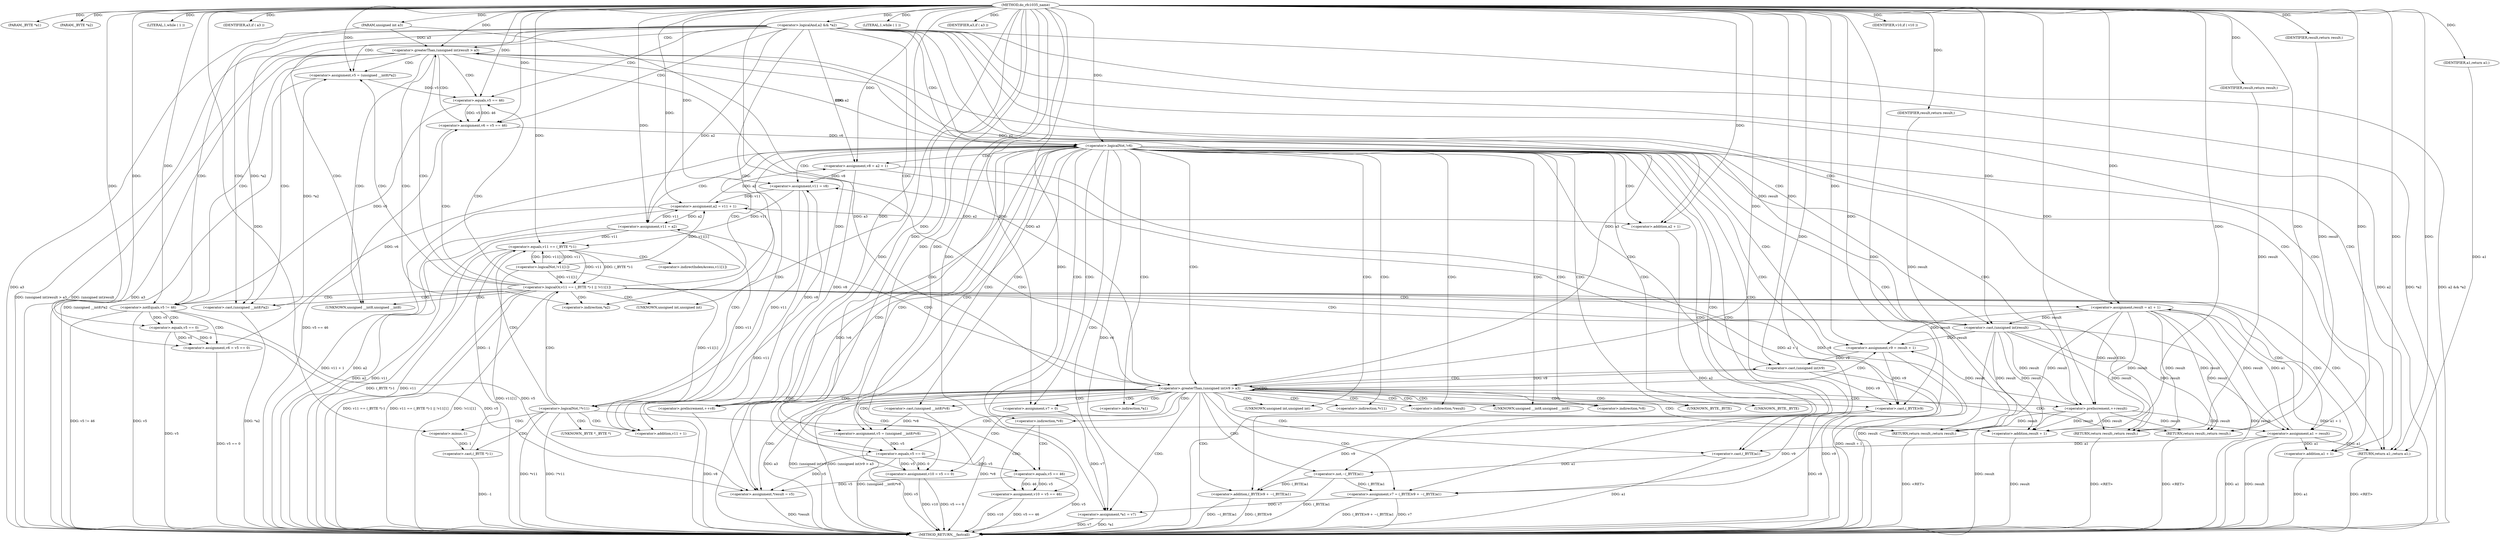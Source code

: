 digraph do_rfc1035_name {  
"1000109" [label = "(METHOD,do_rfc1035_name)" ]
"1000278" [label = "(METHOD_RETURN,__fastcall)" ]
"1000110" [label = "(PARAM,_BYTE *a1)" ]
"1000111" [label = "(PARAM,_BYTE *a2)" ]
"1000112" [label = "(PARAM,unsigned int a3)" ]
"1000123" [label = "(<operator>.logicalAnd,a2 && *a2)" ]
"1000129" [label = "(LITERAL,1,while ( 1 ))" ]
"1000131" [label = "(<operator>.assignment,result = a1 + 1)" ]
"1000133" [label = "(<operator>.addition,a1 + 1)" ]
"1000137" [label = "(IDENTIFIER,a3,if ( a3 ))" ]
"1000140" [label = "(<operator>.greaterThan,(unsigned int)result > a3)" ]
"1000141" [label = "(<operator>.cast,(unsigned int)result)" ]
"1000146" [label = "(<operator>.assignment,v5 = (unsigned __int8)*a2)" ]
"1000148" [label = "(<operator>.cast,(unsigned __int8)*a2)" ]
"1000152" [label = "(<operator>.assignment,v6 = v5 == 46)" ]
"1000154" [label = "(<operator>.equals,v5 == 46)" ]
"1000158" [label = "(<operator>.notEquals,v5 != 46)" ]
"1000161" [label = "(<operator>.assignment,v6 = v5 == 0)" ]
"1000163" [label = "(<operator>.equals,v5 == 0)" ]
"1000167" [label = "(<operator>.logicalNot,!v6)" ]
"1000170" [label = "(<operator>.assignment,v8 = a2 + 1)" ]
"1000172" [label = "(<operator>.addition,a2 + 1)" ]
"1000176" [label = "(LITERAL,1,while ( 1 ))" ]
"1000178" [label = "(<operator>.assignment,v9 = result + 1)" ]
"1000180" [label = "(<operator>.addition,result + 1)" ]
"1000184" [label = "(IDENTIFIER,a3,if ( a3 ))" ]
"1000187" [label = "(<operator>.greaterThan,(unsigned int)v9 > a3)" ]
"1000188" [label = "(<operator>.cast,(unsigned int)v9)" ]
"1000192" [label = "(RETURN,return result;,return result;)" ]
"1000193" [label = "(IDENTIFIER,result,return result;)" ]
"1000194" [label = "(<operator>.assignment,*result = v5)" ]
"1000198" [label = "(<operator>.assignment,v5 = (unsigned __int8)*v8)" ]
"1000200" [label = "(<operator>.cast,(unsigned __int8)*v8)" ]
"1000204" [label = "(<operator>.assignment,v11 = v8)" ]
"1000207" [label = "(<operator>.assignment,v10 = v5 == 0)" ]
"1000209" [label = "(<operator>.equals,v5 == 0)" ]
"1000215" [label = "(<operator>.assignment,v10 = v5 == 46)" ]
"1000217" [label = "(<operator>.equals,v5 == 46)" ]
"1000220" [label = "(<operator>.preIncrement,++v8)" ]
"1000222" [label = "(<operator>.assignment,v7 = (_BYTE)v9 + ~(_BYTE)a1)" ]
"1000224" [label = "(<operator>.addition,(_BYTE)v9 + ~(_BYTE)a1)" ]
"1000225" [label = "(<operator>.cast,(_BYTE)v9)" ]
"1000228" [label = "(<operator>.not,~(_BYTE)a1)" ]
"1000229" [label = "(<operator>.cast,(_BYTE)a1)" ]
"1000232" [label = "(<operator>.preIncrement,++result)" ]
"1000235" [label = "(IDENTIFIER,v10,if ( v10 ))" ]
"1000237" [label = "(<operator>.assignment,v7 = 0)" ]
"1000240" [label = "(<operator>.assignment,v11 = a2)" ]
"1000244" [label = "(<operator>.assignment,*a1 = v7)" ]
"1000249" [label = "(<operator>.logicalNot,!*v11)" ]
"1000252" [label = "(RETURN,return result;,return result;)" ]
"1000253" [label = "(IDENTIFIER,result,return result;)" ]
"1000254" [label = "(<operator>.assignment,a2 = v11 + 1)" ]
"1000256" [label = "(<operator>.addition,v11 + 1)" ]
"1000260" [label = "(<operator>.logicalOr,v11 == (_BYTE *)-1 || !v11[1])" ]
"1000261" [label = "(<operator>.equals,v11 == (_BYTE *)-1)" ]
"1000263" [label = "(<operator>.cast,(_BYTE *)-1)" ]
"1000265" [label = "(<operator>.minus,-1)" ]
"1000267" [label = "(<operator>.logicalNot,!v11[1])" ]
"1000271" [label = "(RETURN,return result;,return result;)" ]
"1000272" [label = "(IDENTIFIER,result,return result;)" ]
"1000273" [label = "(<operator>.assignment,a1 = result)" ]
"1000276" [label = "(RETURN,return a1;,return a1;)" ]
"1000277" [label = "(IDENTIFIER,a1,return a1;)" ]
"1000142" [label = "(UNKNOWN,unsigned int,unsigned int)" ]
"1000149" [label = "(UNKNOWN,unsigned __int8,unsigned __int8)" ]
"1000150" [label = "(<operator>.indirection,*a2)" ]
"1000189" [label = "(UNKNOWN,unsigned int,unsigned int)" ]
"1000195" [label = "(<operator>.indirection,*result)" ]
"1000201" [label = "(UNKNOWN,unsigned __int8,unsigned __int8)" ]
"1000202" [label = "(<operator>.indirection,*v8)" ]
"1000213" [label = "(<operator>.indirection,*v8)" ]
"1000226" [label = "(UNKNOWN,_BYTE,_BYTE)" ]
"1000230" [label = "(UNKNOWN,_BYTE,_BYTE)" ]
"1000245" [label = "(<operator>.indirection,*a1)" ]
"1000250" [label = "(<operator>.indirection,*v11)" ]
"1000264" [label = "(UNKNOWN,_BYTE *,_BYTE *)" ]
"1000268" [label = "(<operator>.indirectIndexAccess,v11[1])" ]
  "1000276" -> "1000278"  [ label = "DDG: <RET>"] 
  "1000252" -> "1000278"  [ label = "DDG: <RET>"] 
  "1000161" -> "1000278"  [ label = "DDG: v5 == 0"] 
  "1000263" -> "1000278"  [ label = "DDG: -1"] 
  "1000240" -> "1000278"  [ label = "DDG: a2"] 
  "1000140" -> "1000278"  [ label = "DDG: (unsigned int)result > a3"] 
  "1000260" -> "1000278"  [ label = "DDG: v11 == (_BYTE *)-1 || !v11[1]"] 
  "1000180" -> "1000278"  [ label = "DDG: result"] 
  "1000163" -> "1000278"  [ label = "DDG: v5"] 
  "1000167" -> "1000278"  [ label = "DDG: !v6"] 
  "1000140" -> "1000278"  [ label = "DDG: a3"] 
  "1000260" -> "1000278"  [ label = "DDG: !v11[1]"] 
  "1000217" -> "1000278"  [ label = "DDG: v5"] 
  "1000141" -> "1000278"  [ label = "DDG: result"] 
  "1000204" -> "1000278"  [ label = "DDG: v11"] 
  "1000198" -> "1000278"  [ label = "DDG: (unsigned __int8)*v8"] 
  "1000187" -> "1000278"  [ label = "DDG: a3"] 
  "1000222" -> "1000278"  [ label = "DDG: v7"] 
  "1000123" -> "1000278"  [ label = "DDG: a2"] 
  "1000232" -> "1000278"  [ label = "DDG: result"] 
  "1000215" -> "1000278"  [ label = "DDG: v5 == 46"] 
  "1000228" -> "1000278"  [ label = "DDG: (_BYTE)a1"] 
  "1000220" -> "1000278"  [ label = "DDG: v8"] 
  "1000254" -> "1000278"  [ label = "DDG: v11 + 1"] 
  "1000273" -> "1000278"  [ label = "DDG: a1"] 
  "1000133" -> "1000278"  [ label = "DDG: a1"] 
  "1000225" -> "1000278"  [ label = "DDG: v9"] 
  "1000240" -> "1000278"  [ label = "DDG: v11"] 
  "1000249" -> "1000278"  [ label = "DDG: *v11"] 
  "1000267" -> "1000278"  [ label = "DDG: v11[1]"] 
  "1000131" -> "1000278"  [ label = "DDG: a1 + 1"] 
  "1000222" -> "1000278"  [ label = "DDG: (_BYTE)v9 + ~(_BYTE)a1"] 
  "1000148" -> "1000278"  [ label = "DDG: *a2"] 
  "1000178" -> "1000278"  [ label = "DDG: result + 1"] 
  "1000146" -> "1000278"  [ label = "DDG: (unsigned __int8)*a2"] 
  "1000158" -> "1000278"  [ label = "DDG: v5 != 46"] 
  "1000244" -> "1000278"  [ label = "DDG: v7"] 
  "1000188" -> "1000278"  [ label = "DDG: v9"] 
  "1000261" -> "1000278"  [ label = "DDG: (_BYTE *)-1"] 
  "1000158" -> "1000278"  [ label = "DDG: v5"] 
  "1000254" -> "1000278"  [ label = "DDG: a2"] 
  "1000273" -> "1000278"  [ label = "DDG: result"] 
  "1000249" -> "1000278"  [ label = "DDG: !*v11"] 
  "1000260" -> "1000278"  [ label = "DDG: v11 == (_BYTE *)-1"] 
  "1000224" -> "1000278"  [ label = "DDG: (_BYTE)v9"] 
  "1000229" -> "1000278"  [ label = "DDG: a1"] 
  "1000170" -> "1000278"  [ label = "DDG: v8"] 
  "1000207" -> "1000278"  [ label = "DDG: v5 == 0"] 
  "1000187" -> "1000278"  [ label = "DDG: (unsigned int)v9"] 
  "1000207" -> "1000278"  [ label = "DDG: v10"] 
  "1000140" -> "1000278"  [ label = "DDG: (unsigned int)result"] 
  "1000123" -> "1000278"  [ label = "DDG: *a2"] 
  "1000187" -> "1000278"  [ label = "DDG: (unsigned int)v9 > a3"] 
  "1000224" -> "1000278"  [ label = "DDG: ~(_BYTE)a1"] 
  "1000215" -> "1000278"  [ label = "DDG: v10"] 
  "1000172" -> "1000278"  [ label = "DDG: a2"] 
  "1000209" -> "1000278"  [ label = "DDG: v5"] 
  "1000112" -> "1000278"  [ label = "DDG: a3"] 
  "1000194" -> "1000278"  [ label = "DDG: *result"] 
  "1000261" -> "1000278"  [ label = "DDG: v11"] 
  "1000170" -> "1000278"  [ label = "DDG: a2 + 1"] 
  "1000200" -> "1000278"  [ label = "DDG: *v8"] 
  "1000152" -> "1000278"  [ label = "DDG: v5 == 46"] 
  "1000244" -> "1000278"  [ label = "DDG: *a1"] 
  "1000123" -> "1000278"  [ label = "DDG: a2 && *a2"] 
  "1000167" -> "1000278"  [ label = "DDG: v6"] 
  "1000131" -> "1000278"  [ label = "DDG: result"] 
  "1000271" -> "1000278"  [ label = "DDG: <RET>"] 
  "1000192" -> "1000278"  [ label = "DDG: <RET>"] 
  "1000109" -> "1000110"  [ label = "DDG: "] 
  "1000109" -> "1000111"  [ label = "DDG: "] 
  "1000109" -> "1000112"  [ label = "DDG: "] 
  "1000109" -> "1000123"  [ label = "DDG: "] 
  "1000109" -> "1000129"  [ label = "DDG: "] 
  "1000273" -> "1000131"  [ label = "DDG: a1"] 
  "1000109" -> "1000131"  [ label = "DDG: "] 
  "1000273" -> "1000133"  [ label = "DDG: a1"] 
  "1000109" -> "1000133"  [ label = "DDG: "] 
  "1000109" -> "1000137"  [ label = "DDG: "] 
  "1000141" -> "1000140"  [ label = "DDG: result"] 
  "1000131" -> "1000141"  [ label = "DDG: result"] 
  "1000109" -> "1000141"  [ label = "DDG: "] 
  "1000187" -> "1000140"  [ label = "DDG: a3"] 
  "1000112" -> "1000140"  [ label = "DDG: a3"] 
  "1000109" -> "1000140"  [ label = "DDG: "] 
  "1000148" -> "1000146"  [ label = "DDG: *a2"] 
  "1000109" -> "1000146"  [ label = "DDG: "] 
  "1000123" -> "1000148"  [ label = "DDG: *a2"] 
  "1000154" -> "1000152"  [ label = "DDG: v5"] 
  "1000154" -> "1000152"  [ label = "DDG: 46"] 
  "1000109" -> "1000152"  [ label = "DDG: "] 
  "1000146" -> "1000154"  [ label = "DDG: v5"] 
  "1000109" -> "1000154"  [ label = "DDG: "] 
  "1000154" -> "1000158"  [ label = "DDG: v5"] 
  "1000109" -> "1000158"  [ label = "DDG: "] 
  "1000163" -> "1000161"  [ label = "DDG: v5"] 
  "1000163" -> "1000161"  [ label = "DDG: 0"] 
  "1000109" -> "1000161"  [ label = "DDG: "] 
  "1000158" -> "1000163"  [ label = "DDG: v5"] 
  "1000109" -> "1000163"  [ label = "DDG: "] 
  "1000152" -> "1000167"  [ label = "DDG: v6"] 
  "1000161" -> "1000167"  [ label = "DDG: v6"] 
  "1000109" -> "1000167"  [ label = "DDG: "] 
  "1000123" -> "1000170"  [ label = "DDG: a2"] 
  "1000254" -> "1000170"  [ label = "DDG: a2"] 
  "1000109" -> "1000170"  [ label = "DDG: "] 
  "1000123" -> "1000172"  [ label = "DDG: a2"] 
  "1000254" -> "1000172"  [ label = "DDG: a2"] 
  "1000109" -> "1000172"  [ label = "DDG: "] 
  "1000109" -> "1000176"  [ label = "DDG: "] 
  "1000141" -> "1000178"  [ label = "DDG: result"] 
  "1000232" -> "1000178"  [ label = "DDG: result"] 
  "1000131" -> "1000178"  [ label = "DDG: result"] 
  "1000109" -> "1000178"  [ label = "DDG: "] 
  "1000141" -> "1000180"  [ label = "DDG: result"] 
  "1000232" -> "1000180"  [ label = "DDG: result"] 
  "1000131" -> "1000180"  [ label = "DDG: result"] 
  "1000109" -> "1000180"  [ label = "DDG: "] 
  "1000109" -> "1000184"  [ label = "DDG: "] 
  "1000188" -> "1000187"  [ label = "DDG: v9"] 
  "1000178" -> "1000188"  [ label = "DDG: v9"] 
  "1000109" -> "1000188"  [ label = "DDG: "] 
  "1000140" -> "1000187"  [ label = "DDG: a3"] 
  "1000112" -> "1000187"  [ label = "DDG: a3"] 
  "1000109" -> "1000187"  [ label = "DDG: "] 
  "1000193" -> "1000192"  [ label = "DDG: result"] 
  "1000141" -> "1000192"  [ label = "DDG: result"] 
  "1000232" -> "1000192"  [ label = "DDG: result"] 
  "1000131" -> "1000192"  [ label = "DDG: result"] 
  "1000109" -> "1000192"  [ label = "DDG: "] 
  "1000109" -> "1000193"  [ label = "DDG: "] 
  "1000163" -> "1000194"  [ label = "DDG: v5"] 
  "1000217" -> "1000194"  [ label = "DDG: v5"] 
  "1000158" -> "1000194"  [ label = "DDG: v5"] 
  "1000209" -> "1000194"  [ label = "DDG: v5"] 
  "1000109" -> "1000194"  [ label = "DDG: "] 
  "1000200" -> "1000198"  [ label = "DDG: *v8"] 
  "1000109" -> "1000198"  [ label = "DDG: "] 
  "1000220" -> "1000204"  [ label = "DDG: v8"] 
  "1000170" -> "1000204"  [ label = "DDG: v8"] 
  "1000109" -> "1000204"  [ label = "DDG: "] 
  "1000209" -> "1000207"  [ label = "DDG: v5"] 
  "1000209" -> "1000207"  [ label = "DDG: 0"] 
  "1000109" -> "1000207"  [ label = "DDG: "] 
  "1000198" -> "1000209"  [ label = "DDG: v5"] 
  "1000109" -> "1000209"  [ label = "DDG: "] 
  "1000217" -> "1000215"  [ label = "DDG: v5"] 
  "1000217" -> "1000215"  [ label = "DDG: 46"] 
  "1000109" -> "1000215"  [ label = "DDG: "] 
  "1000209" -> "1000217"  [ label = "DDG: v5"] 
  "1000109" -> "1000217"  [ label = "DDG: "] 
  "1000109" -> "1000220"  [ label = "DDG: "] 
  "1000170" -> "1000220"  [ label = "DDG: v8"] 
  "1000225" -> "1000222"  [ label = "DDG: v9"] 
  "1000228" -> "1000222"  [ label = "DDG: (_BYTE)a1"] 
  "1000109" -> "1000222"  [ label = "DDG: "] 
  "1000225" -> "1000224"  [ label = "DDG: v9"] 
  "1000188" -> "1000225"  [ label = "DDG: v9"] 
  "1000178" -> "1000225"  [ label = "DDG: v9"] 
  "1000109" -> "1000225"  [ label = "DDG: "] 
  "1000228" -> "1000224"  [ label = "DDG: (_BYTE)a1"] 
  "1000229" -> "1000228"  [ label = "DDG: a1"] 
  "1000109" -> "1000229"  [ label = "DDG: "] 
  "1000273" -> "1000229"  [ label = "DDG: a1"] 
  "1000109" -> "1000232"  [ label = "DDG: "] 
  "1000141" -> "1000232"  [ label = "DDG: result"] 
  "1000131" -> "1000232"  [ label = "DDG: result"] 
  "1000109" -> "1000235"  [ label = "DDG: "] 
  "1000109" -> "1000237"  [ label = "DDG: "] 
  "1000123" -> "1000240"  [ label = "DDG: a2"] 
  "1000254" -> "1000240"  [ label = "DDG: a2"] 
  "1000109" -> "1000240"  [ label = "DDG: "] 
  "1000222" -> "1000244"  [ label = "DDG: v7"] 
  "1000237" -> "1000244"  [ label = "DDG: v7"] 
  "1000109" -> "1000244"  [ label = "DDG: "] 
  "1000253" -> "1000252"  [ label = "DDG: result"] 
  "1000141" -> "1000252"  [ label = "DDG: result"] 
  "1000232" -> "1000252"  [ label = "DDG: result"] 
  "1000131" -> "1000252"  [ label = "DDG: result"] 
  "1000109" -> "1000253"  [ label = "DDG: "] 
  "1000204" -> "1000254"  [ label = "DDG: v11"] 
  "1000240" -> "1000254"  [ label = "DDG: v11"] 
  "1000267" -> "1000254"  [ label = "DDG: v11[1]"] 
  "1000109" -> "1000254"  [ label = "DDG: "] 
  "1000204" -> "1000256"  [ label = "DDG: v11"] 
  "1000240" -> "1000256"  [ label = "DDG: v11"] 
  "1000267" -> "1000256"  [ label = "DDG: v11[1]"] 
  "1000109" -> "1000256"  [ label = "DDG: "] 
  "1000261" -> "1000260"  [ label = "DDG: v11"] 
  "1000261" -> "1000260"  [ label = "DDG: (_BYTE *)-1"] 
  "1000267" -> "1000261"  [ label = "DDG: v11[1]"] 
  "1000109" -> "1000261"  [ label = "DDG: "] 
  "1000204" -> "1000261"  [ label = "DDG: v11"] 
  "1000240" -> "1000261"  [ label = "DDG: v11"] 
  "1000263" -> "1000261"  [ label = "DDG: -1"] 
  "1000265" -> "1000263"  [ label = "DDG: 1"] 
  "1000109" -> "1000265"  [ label = "DDG: "] 
  "1000267" -> "1000260"  [ label = "DDG: v11[1]"] 
  "1000261" -> "1000267"  [ label = "DDG: v11"] 
  "1000272" -> "1000271"  [ label = "DDG: result"] 
  "1000141" -> "1000271"  [ label = "DDG: result"] 
  "1000232" -> "1000271"  [ label = "DDG: result"] 
  "1000131" -> "1000271"  [ label = "DDG: result"] 
  "1000109" -> "1000272"  [ label = "DDG: "] 
  "1000141" -> "1000273"  [ label = "DDG: result"] 
  "1000232" -> "1000273"  [ label = "DDG: result"] 
  "1000131" -> "1000273"  [ label = "DDG: result"] 
  "1000109" -> "1000273"  [ label = "DDG: "] 
  "1000277" -> "1000276"  [ label = "DDG: a1"] 
  "1000273" -> "1000276"  [ label = "DDG: a1"] 
  "1000109" -> "1000276"  [ label = "DDG: "] 
  "1000109" -> "1000277"  [ label = "DDG: "] 
  "1000123" -> "1000276"  [ label = "CDG: "] 
  "1000123" -> "1000133"  [ label = "CDG: "] 
  "1000123" -> "1000131"  [ label = "CDG: "] 
  "1000123" -> "1000167"  [ label = "CDG: "] 
  "1000123" -> "1000142"  [ label = "CDG: "] 
  "1000123" -> "1000141"  [ label = "CDG: "] 
  "1000123" -> "1000140"  [ label = "CDG: "] 
  "1000123" -> "1000158"  [ label = "CDG: "] 
  "1000123" -> "1000154"  [ label = "CDG: "] 
  "1000123" -> "1000152"  [ label = "CDG: "] 
  "1000123" -> "1000150"  [ label = "CDG: "] 
  "1000123" -> "1000149"  [ label = "CDG: "] 
  "1000123" -> "1000148"  [ label = "CDG: "] 
  "1000123" -> "1000146"  [ label = "CDG: "] 
  "1000140" -> "1000167"  [ label = "CDG: "] 
  "1000140" -> "1000276"  [ label = "CDG: "] 
  "1000140" -> "1000158"  [ label = "CDG: "] 
  "1000140" -> "1000154"  [ label = "CDG: "] 
  "1000140" -> "1000152"  [ label = "CDG: "] 
  "1000140" -> "1000150"  [ label = "CDG: "] 
  "1000140" -> "1000149"  [ label = "CDG: "] 
  "1000140" -> "1000148"  [ label = "CDG: "] 
  "1000140" -> "1000146"  [ label = "CDG: "] 
  "1000158" -> "1000163"  [ label = "CDG: "] 
  "1000158" -> "1000161"  [ label = "CDG: "] 
  "1000167" -> "1000172"  [ label = "CDG: "] 
  "1000167" -> "1000170"  [ label = "CDG: "] 
  "1000167" -> "1000240"  [ label = "CDG: "] 
  "1000167" -> "1000237"  [ label = "CDG: "] 
  "1000167" -> "1000250"  [ label = "CDG: "] 
  "1000167" -> "1000249"  [ label = "CDG: "] 
  "1000167" -> "1000245"  [ label = "CDG: "] 
  "1000167" -> "1000244"  [ label = "CDG: "] 
  "1000167" -> "1000180"  [ label = "CDG: "] 
  "1000167" -> "1000178"  [ label = "CDG: "] 
  "1000167" -> "1000189"  [ label = "CDG: "] 
  "1000167" -> "1000188"  [ label = "CDG: "] 
  "1000167" -> "1000187"  [ label = "CDG: "] 
  "1000167" -> "1000207"  [ label = "CDG: "] 
  "1000167" -> "1000204"  [ label = "CDG: "] 
  "1000167" -> "1000202"  [ label = "CDG: "] 
  "1000167" -> "1000201"  [ label = "CDG: "] 
  "1000167" -> "1000200"  [ label = "CDG: "] 
  "1000167" -> "1000198"  [ label = "CDG: "] 
  "1000167" -> "1000195"  [ label = "CDG: "] 
  "1000167" -> "1000194"  [ label = "CDG: "] 
  "1000167" -> "1000224"  [ label = "CDG: "] 
  "1000167" -> "1000222"  [ label = "CDG: "] 
  "1000167" -> "1000220"  [ label = "CDG: "] 
  "1000167" -> "1000213"  [ label = "CDG: "] 
  "1000167" -> "1000209"  [ label = "CDG: "] 
  "1000167" -> "1000232"  [ label = "CDG: "] 
  "1000167" -> "1000230"  [ label = "CDG: "] 
  "1000167" -> "1000229"  [ label = "CDG: "] 
  "1000167" -> "1000228"  [ label = "CDG: "] 
  "1000167" -> "1000226"  [ label = "CDG: "] 
  "1000167" -> "1000225"  [ label = "CDG: "] 
  "1000187" -> "1000192"  [ label = "CDG: "] 
  "1000187" -> "1000207"  [ label = "CDG: "] 
  "1000187" -> "1000204"  [ label = "CDG: "] 
  "1000187" -> "1000202"  [ label = "CDG: "] 
  "1000187" -> "1000201"  [ label = "CDG: "] 
  "1000187" -> "1000200"  [ label = "CDG: "] 
  "1000187" -> "1000198"  [ label = "CDG: "] 
  "1000187" -> "1000195"  [ label = "CDG: "] 
  "1000187" -> "1000194"  [ label = "CDG: "] 
  "1000187" -> "1000224"  [ label = "CDG: "] 
  "1000187" -> "1000222"  [ label = "CDG: "] 
  "1000187" -> "1000220"  [ label = "CDG: "] 
  "1000187" -> "1000213"  [ label = "CDG: "] 
  "1000187" -> "1000209"  [ label = "CDG: "] 
  "1000187" -> "1000232"  [ label = "CDG: "] 
  "1000187" -> "1000230"  [ label = "CDG: "] 
  "1000187" -> "1000229"  [ label = "CDG: "] 
  "1000187" -> "1000228"  [ label = "CDG: "] 
  "1000187" -> "1000226"  [ label = "CDG: "] 
  "1000187" -> "1000225"  [ label = "CDG: "] 
  "1000187" -> "1000250"  [ label = "CDG: "] 
  "1000187" -> "1000249"  [ label = "CDG: "] 
  "1000187" -> "1000245"  [ label = "CDG: "] 
  "1000187" -> "1000244"  [ label = "CDG: "] 
  "1000187" -> "1000180"  [ label = "CDG: "] 
  "1000187" -> "1000178"  [ label = "CDG: "] 
  "1000187" -> "1000240"  [ label = "CDG: "] 
  "1000187" -> "1000237"  [ label = "CDG: "] 
  "1000187" -> "1000189"  [ label = "CDG: "] 
  "1000187" -> "1000188"  [ label = "CDG: "] 
  "1000187" -> "1000187"  [ label = "CDG: "] 
  "1000213" -> "1000217"  [ label = "CDG: "] 
  "1000213" -> "1000215"  [ label = "CDG: "] 
  "1000249" -> "1000256"  [ label = "CDG: "] 
  "1000249" -> "1000254"  [ label = "CDG: "] 
  "1000249" -> "1000252"  [ label = "CDG: "] 
  "1000249" -> "1000265"  [ label = "CDG: "] 
  "1000249" -> "1000264"  [ label = "CDG: "] 
  "1000249" -> "1000263"  [ label = "CDG: "] 
  "1000249" -> "1000261"  [ label = "CDG: "] 
  "1000249" -> "1000260"  [ label = "CDG: "] 
  "1000260" -> "1000271"  [ label = "CDG: "] 
  "1000260" -> "1000273"  [ label = "CDG: "] 
  "1000260" -> "1000276"  [ label = "CDG: "] 
  "1000260" -> "1000133"  [ label = "CDG: "] 
  "1000260" -> "1000131"  [ label = "CDG: "] 
  "1000260" -> "1000167"  [ label = "CDG: "] 
  "1000260" -> "1000142"  [ label = "CDG: "] 
  "1000260" -> "1000141"  [ label = "CDG: "] 
  "1000260" -> "1000140"  [ label = "CDG: "] 
  "1000260" -> "1000158"  [ label = "CDG: "] 
  "1000260" -> "1000154"  [ label = "CDG: "] 
  "1000260" -> "1000152"  [ label = "CDG: "] 
  "1000260" -> "1000150"  [ label = "CDG: "] 
  "1000260" -> "1000149"  [ label = "CDG: "] 
  "1000260" -> "1000148"  [ label = "CDG: "] 
  "1000260" -> "1000146"  [ label = "CDG: "] 
  "1000261" -> "1000268"  [ label = "CDG: "] 
  "1000261" -> "1000267"  [ label = "CDG: "] 
}
